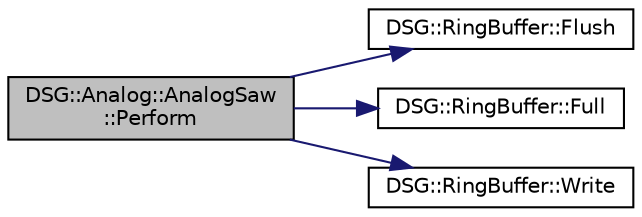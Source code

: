digraph "DSG::Analog::AnalogSaw::Perform"
{
  edge [fontname="Helvetica",fontsize="10",labelfontname="Helvetica",labelfontsize="10"];
  node [fontname="Helvetica",fontsize="10",shape=record];
  rankdir="LR";
  Node1 [label="DSG::Analog::AnalogSaw\l::Perform",height=0.2,width=0.4,color="black", fillcolor="grey75", style="filled", fontcolor="black"];
  Node1 -> Node2 [color="midnightblue",fontsize="10",style="solid",fontname="Helvetica"];
  Node2 [label="DSG::RingBuffer::Flush",height=0.2,width=0.4,color="black", fillcolor="white", style="filled",URL="$class_d_s_g_1_1_ring_buffer.html#ab23c8003d2857809a816068eeb209d60"];
  Node1 -> Node3 [color="midnightblue",fontsize="10",style="solid",fontname="Helvetica"];
  Node3 [label="DSG::RingBuffer::Full",height=0.2,width=0.4,color="black", fillcolor="white", style="filled",URL="$class_d_s_g_1_1_ring_buffer.html#a53ddb04ffcbb5470a8d2b0a3c65b70cb"];
  Node1 -> Node4 [color="midnightblue",fontsize="10",style="solid",fontname="Helvetica"];
  Node4 [label="DSG::RingBuffer::Write",height=0.2,width=0.4,color="black", fillcolor="white", style="filled",URL="$class_d_s_g_1_1_ring_buffer.html#aa5dd2caa0a270173251faee40a43d692"];
}
